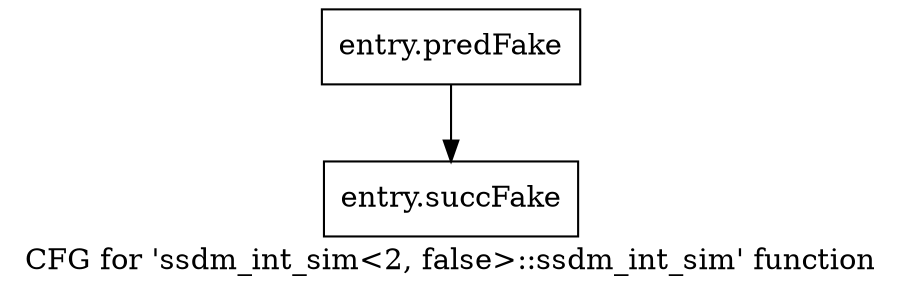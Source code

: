 digraph "CFG for 'ssdm_int_sim\<2, false\>::ssdm_int_sim' function" {
	label="CFG for 'ssdm_int_sim\<2, false\>::ssdm_int_sim' function";

	Node0x47fe9a0 [shape=record,filename="",linenumber="",label="{entry.predFake}"];
	Node0x47fe9a0 -> Node0x49e3890[ callList="" memoryops="" filename="/proj/xbuilds/2019.2_0801_1/installs/lin64/Scout/HEAD/include/ap_common.h"];
	Node0x49e3890 [shape=record,filename="/proj/xbuilds/2019.2_0801_1/installs/lin64/Scout/HEAD/include/ap_common.h",linenumber="591",label="{entry.succFake}"];
}
